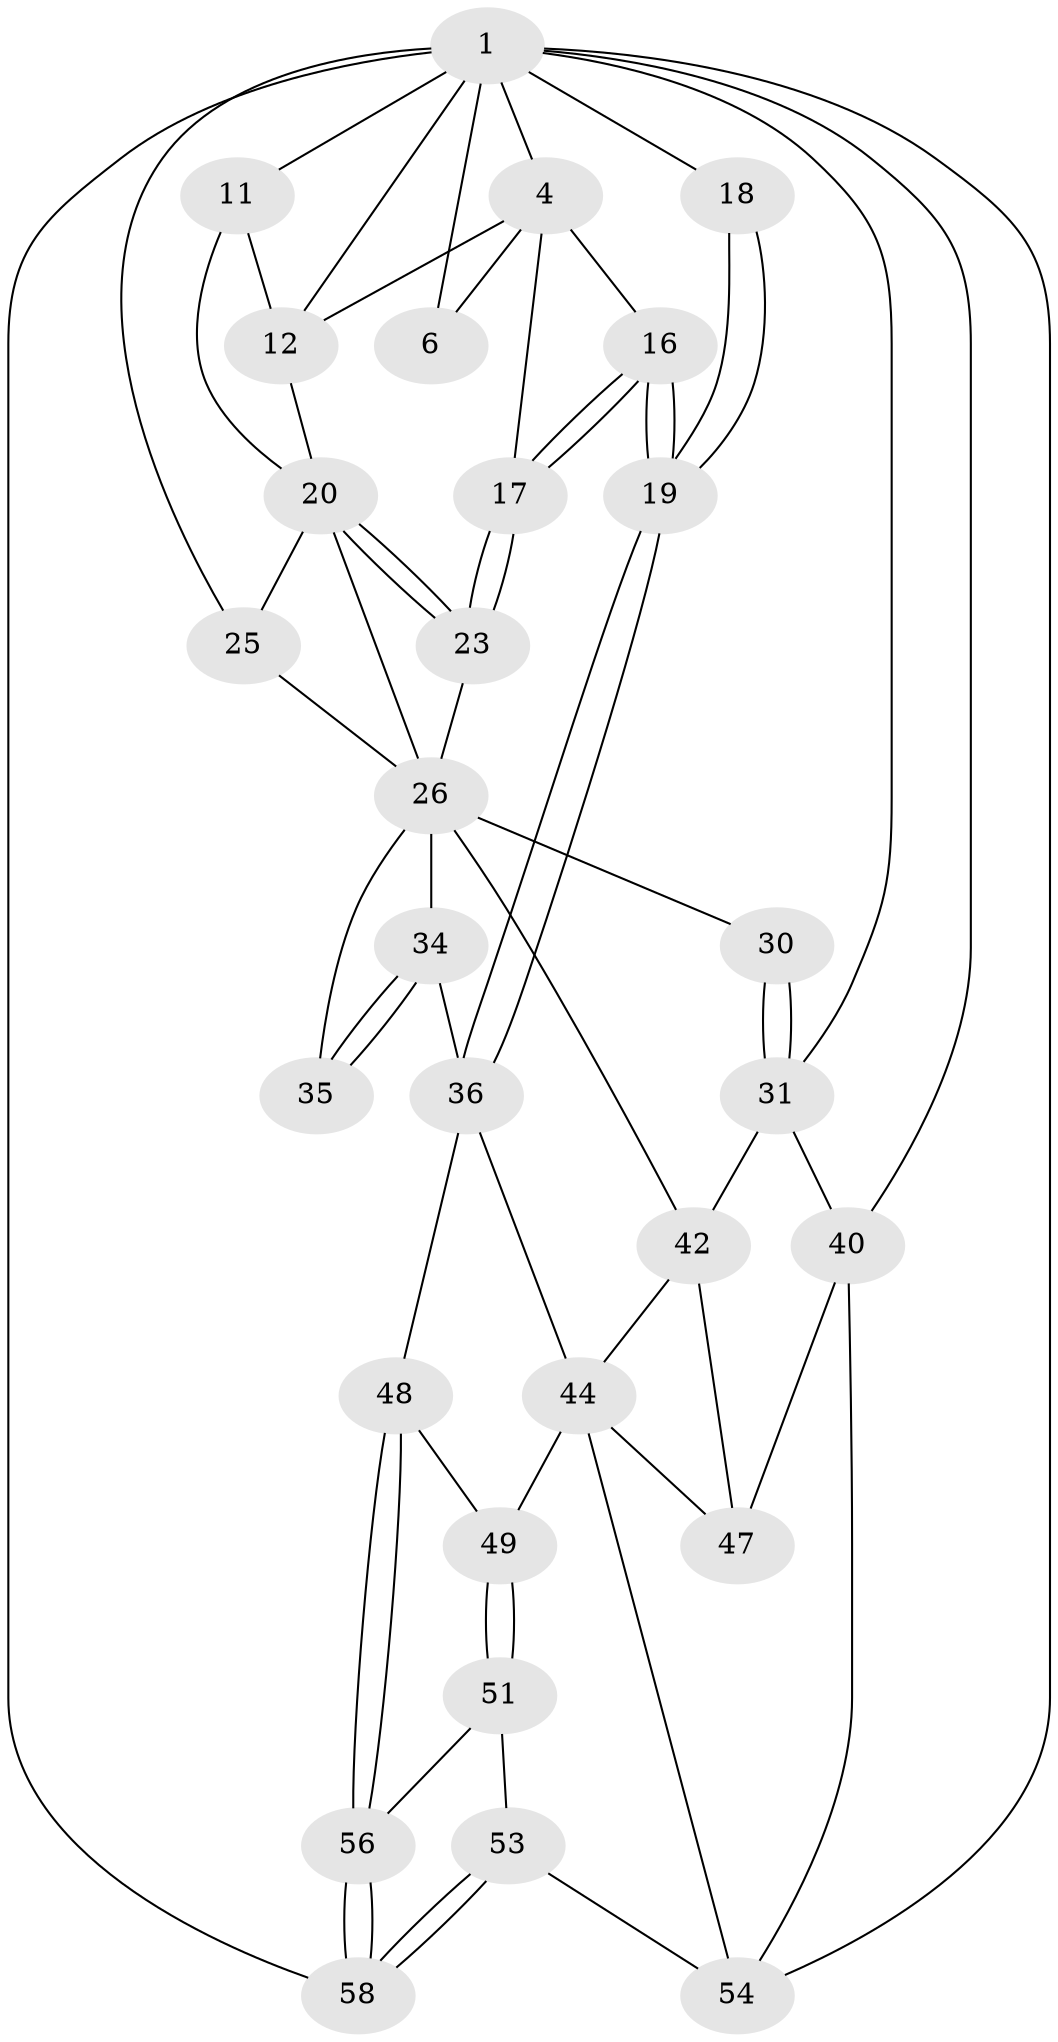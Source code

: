 // original degree distribution, {3: 0.03389830508474576, 4: 0.288135593220339, 5: 0.4406779661016949, 6: 0.23728813559322035}
// Generated by graph-tools (version 1.1) at 2025/16/03/09/25 04:16:45]
// undirected, 29 vertices, 65 edges
graph export_dot {
graph [start="1"]
  node [color=gray90,style=filled];
  1 [pos="+0.9311277066401593+0",super="+2+8+10"];
  4 [pos="+0.7967884747318275+0.1734707054170811",super="+5+14"];
  6 [pos="+0.8598474566220404+0.17473014292960776",super="+7+9"];
  11 [pos="+0.32901448817225887+0",super="+13"];
  12 [pos="+0.6234093578728883+0.19218923194363485",super="+15"];
  16 [pos="+0.7793818019836969+0.5123916033397559"];
  17 [pos="+0.7139737585332946+0.46074603086346605"];
  18 [pos="+0.9727536762911412+0.6532978186363826"];
  19 [pos="+0.8653006399796495+0.6135789947821946"];
  20 [pos="+0.5344649035838831+0.2740282891230807",super="+21"];
  23 [pos="+0.6015106538740301+0.43112461095300314"];
  25 [pos="+0.07909603873541556+0.24070791043827067"];
  26 [pos="+0.3397660975251734+0.32726005132864017",super="+29+27"];
  30 [pos="+0+0.49951671164580264"];
  31 [pos="+0+0.5205243603625163",super="+39"];
  34 [pos="+0.36704166700416113+0.579948305175154"];
  35 [pos="+0.2102061533463513+0.5664278371144936"];
  36 [pos="+0.6339078065254807+0.6865534033728758",super="+37"];
  40 [pos="+0+1",super="+59"];
  42 [pos="+0.1438653176916272+0.6661805111561969",super="+43"];
  44 [pos="+0.31938261670238044+0.7446034690802047",super="+45"];
  47 [pos="+0.10519409919314784+0.8324845656134777"];
  48 [pos="+0.6007475804602285+0.7252810618886152"];
  49 [pos="+0.524509012405618+0.750930702263211",super="+50"];
  51 [pos="+0.38872567961525467+0.8409729540597849",super="+52"];
  53 [pos="+0.3688293780083979+1"];
  54 [pos="+0.2756500051464599+1",super="+55"];
  56 [pos="+0.5486815773099735+0.8288797190040723"];
  58 [pos="+0.5900758589265286+1"];
  1 -- 11 [weight=2];
  1 -- 4;
  1 -- 12;
  1 -- 18 [weight=2];
  1 -- 58;
  1 -- 6;
  1 -- 54;
  1 -- 40;
  1 -- 25;
  1 -- 31;
  4 -- 16;
  4 -- 6;
  4 -- 17;
  4 -- 12;
  11 -- 12;
  11 -- 20;
  12 -- 20;
  16 -- 17;
  16 -- 17;
  16 -- 19;
  16 -- 19;
  17 -- 23;
  17 -- 23;
  18 -- 19;
  18 -- 19;
  19 -- 36;
  19 -- 36;
  20 -- 23;
  20 -- 23;
  20 -- 25;
  20 -- 26;
  23 -- 26;
  25 -- 26;
  26 -- 34;
  26 -- 35 [weight=2];
  26 -- 42;
  26 -- 30 [weight=2];
  30 -- 31;
  30 -- 31;
  31 -- 40;
  31 -- 42;
  34 -- 35;
  34 -- 35;
  34 -- 36;
  36 -- 48;
  36 -- 44;
  40 -- 47;
  40 -- 54;
  42 -- 47;
  42 -- 44;
  44 -- 54;
  44 -- 47;
  44 -- 49;
  48 -- 49;
  48 -- 56;
  48 -- 56;
  49 -- 51 [weight=2];
  49 -- 51;
  51 -- 56;
  51 -- 53;
  53 -- 54;
  53 -- 58;
  53 -- 58;
  56 -- 58;
  56 -- 58;
}
